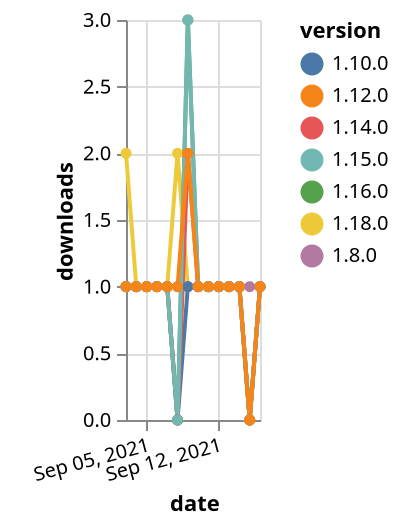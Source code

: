 {"$schema": "https://vega.github.io/schema/vega-lite/v5.json", "description": "A simple bar chart with embedded data.", "data": {"values": [{"date": "2021-09-03", "total": 118, "delta": 2, "version": "1.18.0"}, {"date": "2021-09-04", "total": 119, "delta": 1, "version": "1.18.0"}, {"date": "2021-09-05", "total": 120, "delta": 1, "version": "1.18.0"}, {"date": "2021-09-06", "total": 121, "delta": 1, "version": "1.18.0"}, {"date": "2021-09-07", "total": 122, "delta": 1, "version": "1.18.0"}, {"date": "2021-09-08", "total": 124, "delta": 2, "version": "1.18.0"}, {"date": "2021-09-09", "total": 125, "delta": 1, "version": "1.18.0"}, {"date": "2021-09-10", "total": 126, "delta": 1, "version": "1.18.0"}, {"date": "2021-09-11", "total": 127, "delta": 1, "version": "1.18.0"}, {"date": "2021-09-12", "total": 128, "delta": 1, "version": "1.18.0"}, {"date": "2021-09-13", "total": 129, "delta": 1, "version": "1.18.0"}, {"date": "2021-09-14", "total": 130, "delta": 1, "version": "1.18.0"}, {"date": "2021-09-15", "total": 130, "delta": 0, "version": "1.18.0"}, {"date": "2021-09-16", "total": 131, "delta": 1, "version": "1.18.0"}, {"date": "2021-09-03", "total": 205, "delta": 1, "version": "1.8.0"}, {"date": "2021-09-04", "total": 206, "delta": 1, "version": "1.8.0"}, {"date": "2021-09-05", "total": 207, "delta": 1, "version": "1.8.0"}, {"date": "2021-09-06", "total": 208, "delta": 1, "version": "1.8.0"}, {"date": "2021-09-07", "total": 209, "delta": 1, "version": "1.8.0"}, {"date": "2021-09-08", "total": 210, "delta": 1, "version": "1.8.0"}, {"date": "2021-09-09", "total": 211, "delta": 1, "version": "1.8.0"}, {"date": "2021-09-10", "total": 212, "delta": 1, "version": "1.8.0"}, {"date": "2021-09-11", "total": 213, "delta": 1, "version": "1.8.0"}, {"date": "2021-09-12", "total": 214, "delta": 1, "version": "1.8.0"}, {"date": "2021-09-13", "total": 215, "delta": 1, "version": "1.8.0"}, {"date": "2021-09-14", "total": 216, "delta": 1, "version": "1.8.0"}, {"date": "2021-09-15", "total": 217, "delta": 1, "version": "1.8.0"}, {"date": "2021-09-16", "total": 218, "delta": 1, "version": "1.8.0"}, {"date": "2021-09-03", "total": 180, "delta": 1, "version": "1.10.0"}, {"date": "2021-09-04", "total": 181, "delta": 1, "version": "1.10.0"}, {"date": "2021-09-05", "total": 182, "delta": 1, "version": "1.10.0"}, {"date": "2021-09-06", "total": 183, "delta": 1, "version": "1.10.0"}, {"date": "2021-09-07", "total": 184, "delta": 1, "version": "1.10.0"}, {"date": "2021-09-08", "total": 184, "delta": 0, "version": "1.10.0"}, {"date": "2021-09-09", "total": 185, "delta": 1, "version": "1.10.0"}, {"date": "2021-09-10", "total": 186, "delta": 1, "version": "1.10.0"}, {"date": "2021-09-11", "total": 187, "delta": 1, "version": "1.10.0"}, {"date": "2021-09-12", "total": 188, "delta": 1, "version": "1.10.0"}, {"date": "2021-09-13", "total": 189, "delta": 1, "version": "1.10.0"}, {"date": "2021-09-14", "total": 190, "delta": 1, "version": "1.10.0"}, {"date": "2021-09-15", "total": 190, "delta": 0, "version": "1.10.0"}, {"date": "2021-09-16", "total": 191, "delta": 1, "version": "1.10.0"}, {"date": "2021-09-03", "total": 156, "delta": 1, "version": "1.16.0"}, {"date": "2021-09-04", "total": 157, "delta": 1, "version": "1.16.0"}, {"date": "2021-09-05", "total": 158, "delta": 1, "version": "1.16.0"}, {"date": "2021-09-06", "total": 159, "delta": 1, "version": "1.16.0"}, {"date": "2021-09-07", "total": 160, "delta": 1, "version": "1.16.0"}, {"date": "2021-09-08", "total": 160, "delta": 0, "version": "1.16.0"}, {"date": "2021-09-09", "total": 163, "delta": 3, "version": "1.16.0"}, {"date": "2021-09-10", "total": 164, "delta": 1, "version": "1.16.0"}, {"date": "2021-09-11", "total": 165, "delta": 1, "version": "1.16.0"}, {"date": "2021-09-12", "total": 166, "delta": 1, "version": "1.16.0"}, {"date": "2021-09-13", "total": 167, "delta": 1, "version": "1.16.0"}, {"date": "2021-09-14", "total": 168, "delta": 1, "version": "1.16.0"}, {"date": "2021-09-15", "total": 168, "delta": 0, "version": "1.16.0"}, {"date": "2021-09-16", "total": 169, "delta": 1, "version": "1.16.0"}, {"date": "2021-09-03", "total": 146, "delta": 1, "version": "1.14.0"}, {"date": "2021-09-04", "total": 147, "delta": 1, "version": "1.14.0"}, {"date": "2021-09-05", "total": 148, "delta": 1, "version": "1.14.0"}, {"date": "2021-09-06", "total": 149, "delta": 1, "version": "1.14.0"}, {"date": "2021-09-07", "total": 150, "delta": 1, "version": "1.14.0"}, {"date": "2021-09-08", "total": 150, "delta": 0, "version": "1.14.0"}, {"date": "2021-09-09", "total": 152, "delta": 2, "version": "1.14.0"}, {"date": "2021-09-10", "total": 153, "delta": 1, "version": "1.14.0"}, {"date": "2021-09-11", "total": 154, "delta": 1, "version": "1.14.0"}, {"date": "2021-09-12", "total": 155, "delta": 1, "version": "1.14.0"}, {"date": "2021-09-13", "total": 156, "delta": 1, "version": "1.14.0"}, {"date": "2021-09-14", "total": 157, "delta": 1, "version": "1.14.0"}, {"date": "2021-09-15", "total": 157, "delta": 0, "version": "1.14.0"}, {"date": "2021-09-16", "total": 158, "delta": 1, "version": "1.14.0"}, {"date": "2021-09-03", "total": 135, "delta": 1, "version": "1.15.0"}, {"date": "2021-09-04", "total": 136, "delta": 1, "version": "1.15.0"}, {"date": "2021-09-05", "total": 137, "delta": 1, "version": "1.15.0"}, {"date": "2021-09-06", "total": 138, "delta": 1, "version": "1.15.0"}, {"date": "2021-09-07", "total": 139, "delta": 1, "version": "1.15.0"}, {"date": "2021-09-08", "total": 139, "delta": 0, "version": "1.15.0"}, {"date": "2021-09-09", "total": 142, "delta": 3, "version": "1.15.0"}, {"date": "2021-09-10", "total": 143, "delta": 1, "version": "1.15.0"}, {"date": "2021-09-11", "total": 144, "delta": 1, "version": "1.15.0"}, {"date": "2021-09-12", "total": 145, "delta": 1, "version": "1.15.0"}, {"date": "2021-09-13", "total": 146, "delta": 1, "version": "1.15.0"}, {"date": "2021-09-14", "total": 147, "delta": 1, "version": "1.15.0"}, {"date": "2021-09-15", "total": 147, "delta": 0, "version": "1.15.0"}, {"date": "2021-09-16", "total": 148, "delta": 1, "version": "1.15.0"}, {"date": "2021-09-03", "total": 182, "delta": 1, "version": "1.12.0"}, {"date": "2021-09-04", "total": 183, "delta": 1, "version": "1.12.0"}, {"date": "2021-09-05", "total": 184, "delta": 1, "version": "1.12.0"}, {"date": "2021-09-06", "total": 185, "delta": 1, "version": "1.12.0"}, {"date": "2021-09-07", "total": 186, "delta": 1, "version": "1.12.0"}, {"date": "2021-09-08", "total": 187, "delta": 1, "version": "1.12.0"}, {"date": "2021-09-09", "total": 189, "delta": 2, "version": "1.12.0"}, {"date": "2021-09-10", "total": 190, "delta": 1, "version": "1.12.0"}, {"date": "2021-09-11", "total": 191, "delta": 1, "version": "1.12.0"}, {"date": "2021-09-12", "total": 192, "delta": 1, "version": "1.12.0"}, {"date": "2021-09-13", "total": 193, "delta": 1, "version": "1.12.0"}, {"date": "2021-09-14", "total": 194, "delta": 1, "version": "1.12.0"}, {"date": "2021-09-15", "total": 194, "delta": 0, "version": "1.12.0"}, {"date": "2021-09-16", "total": 195, "delta": 1, "version": "1.12.0"}]}, "width": "container", "mark": {"type": "line", "point": {"filled": true}}, "encoding": {"x": {"field": "date", "type": "temporal", "timeUnit": "yearmonthdate", "title": "date", "axis": {"labelAngle": -15}}, "y": {"field": "delta", "type": "quantitative", "title": "downloads"}, "color": {"field": "version", "type": "nominal"}, "tooltip": {"field": "delta"}}}